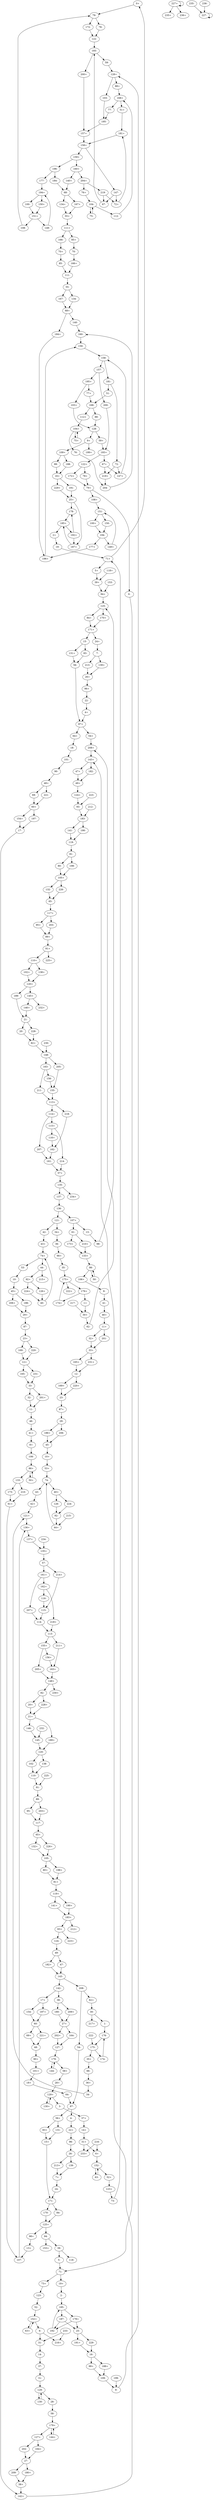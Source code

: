 digraph adj {
graph [k=96]
edge [d=-95]
"0+" [l=33540 C=1498101]
"0-" [l=33540 C=1498101]
"1+" [l=37012 C=2038334]
"1-" [l=37012 C=2038334]
"2+" [l=61740 C=2698121]
"2-" [l=61740 C=2698121]
"3+" [l=67444 C=3266688]
"3-" [l=67444 C=3266688]
"4+" [l=29503 C=1542237]
"4-" [l=29503 C=1542237]
"5+" [l=84972 C=3863995]
"5-" [l=84972 C=3863995]
"6+" [l=141611 C=6398038]
"6-" [l=141611 C=6398038]
"7+" [l=44329 C=2311369]
"7-" [l=44329 C=2311369]
"8+" [l=46213 C=2613711]
"8-" [l=46213 C=2613711]
"9+" [l=10201 C=452182]
"9-" [l=10201 C=452182]
"10+" [l=20785 C=1045123]
"10-" [l=20785 C=1045123]
"11+" [l=18112 C=990060]
"11-" [l=18112 C=990060]
"12+" [l=36057 C=1930518]
"12-" [l=36057 C=1930518]
"13+" [l=50048 C=2535695]
"13-" [l=50048 C=2535695]
"14+" [l=30115 C=1392437]
"14-" [l=30115 C=1392437]
"15+" [l=86993 C=4109862]
"15-" [l=86993 C=4109862]
"16+" [l=134327 C=5870039]
"16-" [l=134327 C=5870039]
"17+" [l=43140 C=2120008]
"17-" [l=43140 C=2120008]
"18+" [l=24105 C=1130801]
"18-" [l=24105 C=1130801]
"19+" [l=45344 C=2021600]
"19-" [l=45344 C=2021600]
"20+" [l=191 C=17942]
"20-" [l=191 C=17942]
"21+" [l=534 C=86101]
"21-" [l=534 C=86101]
"22+" [l=40918 C=2117536]
"22-" [l=40918 C=2117536]
"23+" [l=40483 C=2145231]
"23-" [l=40483 C=2145231]
"24+" [l=22685 C=1109680]
"24-" [l=22685 C=1109680]
"25+" [l=69175 C=2901412]
"25-" [l=69175 C=2901412]
"26+" [l=20635 C=1053610]
"26-" [l=20635 C=1053610]
"27+" [l=17972 C=852931]
"27-" [l=17972 C=852931]
"28+" [l=26123 C=1235463]
"28-" [l=26123 C=1235463]
"29+" [l=21909 C=1142236]
"29-" [l=21909 C=1142236]
"30+" [l=20736 C=1109227]
"30-" [l=20736 C=1109227]
"31+" [l=68039 C=3245839]
"31-" [l=68039 C=3245839]
"32+" [l=191 C=5914]
"32-" [l=191 C=5914]
"33+" [l=6845 C=378990]
"33-" [l=6845 C=378990]
"34+" [l=10710 C=575898]
"34-" [l=10710 C=575898]
"35+" [l=15404 C=788388]
"35-" [l=15404 C=788388]
"36+" [l=41977 C=2280789]
"36-" [l=41977 C=2280789]
"37+" [l=24577 C=1199608]
"37-" [l=24577 C=1199608]
"38+" [l=6741 C=354023]
"38-" [l=6741 C=354023]
"39+" [l=11414 C=506333]
"39-" [l=11414 C=506333]
"40+" [l=8429 C=436848]
"40-" [l=8429 C=436848]
"41+" [l=12753 C=707750]
"41-" [l=12753 C=707750]
"42+" [l=13835 C=722609]
"42-" [l=13835 C=722609]
"43+" [l=37208 C=1876916]
"43-" [l=37208 C=1876916]
"44+" [l=7572 C=393740]
"44-" [l=7572 C=393740]
"45+" [l=17143 C=876790]
"45-" [l=17143 C=876790]
"46+" [l=10671 C=620011]
"46-" [l=10671 C=620011]
"47+" [l=191 C=9237]
"47-" [l=191 C=9237]
"48+" [l=19445 C=966603]
"48-" [l=19445 C=966603]
"49+" [l=614 C=108666]
"49-" [l=614 C=108666]
"50+" [l=9022 C=570612]
"50-" [l=9022 C=570612]
"51+" [l=1668 C=72124]
"51-" [l=1668 C=72124]
"52+" [l=17898 C=747495]
"52-" [l=17898 C=747495]
"53+" [l=32387 C=1689868]
"53-" [l=32387 C=1689868]
"54+" [l=1042 C=52826]
"54-" [l=1042 C=52826]
"55+" [l=1777 C=161656]
"55-" [l=1777 C=161656]
"56+" [l=6500 C=321225]
"56-" [l=6500 C=321225]
"57+" [l=491 C=74781]
"57-" [l=491 C=74781]
"58+" [l=2107 C=99895]
"58-" [l=2107 C=99895]
"59+" [l=2858 C=142707]
"59-" [l=2858 C=142707]
"60+" [l=13403 C=610313]
"60-" [l=13403 C=610313]
"61+" [l=7401 C=421631]
"61-" [l=7401 C=421631]
"62+" [l=3432 C=191102]
"62-" [l=3432 C=191102]
"63+" [l=2892 C=137333]
"63-" [l=2892 C=137333]
"64+" [l=28595 C=1366471]
"64-" [l=28595 C=1366471]
"65+" [l=459 C=68281]
"65-" [l=459 C=68281]
"66+" [l=8322 C=446141]
"66-" [l=8322 C=446141]
"67+" [l=4385 C=207747]
"67-" [l=4385 C=207747]
"68+" [l=710 C=46996]
"68-" [l=710 C=46996]
"69+" [l=191 C=4152]
"69-" [l=191 C=4152]
"70+" [l=3727 C=159123]
"70-" [l=3727 C=159123]
"71+" [l=375 C=26110]
"71-" [l=375 C=26110]
"72+" [l=1308 C=53251]
"72-" [l=1308 C=53251]
"73+" [l=8817 C=388525]
"73-" [l=8817 C=388525]
"74+" [l=1273 C=134240]
"74-" [l=1273 C=134240]
"75+" [l=3137 C=147624]
"75-" [l=3137 C=147624]
"76+" [l=1908 C=87645]
"76-" [l=1908 C=87645]
"77+" [l=2808 C=129856]
"77-" [l=2808 C=129856]
"78+" [l=259 C=7881]
"78-" [l=259 C=7881]
"79+" [l=138 C=3846]
"79-" [l=138 C=3846]
"80+" [l=191 C=20279]
"80-" [l=191 C=20279]
"81+" [l=268 C=36789]
"81-" [l=268 C=36789]
"82+" [l=364 C=48418]
"82-" [l=364 C=48418]
"83+" [l=191 C=349]
"83-" [l=191 C=349]
"84+" [l=203 C=5520]
"84-" [l=203 C=5520]
"85+" [l=546 C=21347]
"85-" [l=546 C=21347]
"86+" [l=899 C=102127]
"86-" [l=899 C=102127]
"87+" [l=5711 C=311776]
"87-" [l=5711 C=311776]
"88+" [l=1681 C=79705]
"88-" [l=1681 C=79705]
"89+" [l=227 C=23543]
"89-" [l=227 C=23543]
"90+" [l=2566 C=114405]
"90-" [l=2566 C=114405]
"91+" [l=254 C=33090]
"91-" [l=254 C=33090]
"92+" [l=678 C=29078]
"92-" [l=678 C=29078]
"93+" [l=187 C=17578]
"93-" [l=187 C=17578]
"94+" [l=2530 C=116676]
"94-" [l=2530 C=116676]
"95+" [l=191 C=17286]
"95-" [l=191 C=17286]
"96+" [l=8528 C=413936]
"96-" [l=8528 C=413936]
"97+" [l=449 C=36391]
"97-" [l=449 C=36391]
"98+" [l=2124 C=105700]
"98-" [l=2124 C=105700]
"99+" [l=191 C=3045]
"99-" [l=191 C=3045]
"100+" [l=322 C=10630]
"100-" [l=322 C=10630]
"101+" [l=3435 C=150995]
"101-" [l=3435 C=150995]
"102+" [l=191 C=22194]
"102-" [l=191 C=22194]
"103+" [l=1105 C=50437]
"103-" [l=1105 C=50437]
"104+" [l=151 C=5429]
"104-" [l=151 C=5429]
"105+" [l=234 C=31807]
"105-" [l=234 C=31807]
"106+" [l=145 C=2837]
"106-" [l=145 C=2837]
"107+" [l=376 C=31556]
"107-" [l=376 C=31556]
"108+" [l=428 C=14976]
"108-" [l=428 C=14976]
"109+" [l=2666 C=107244]
"109-" [l=2666 C=107244]
"110+" [l=361 C=53982]
"110-" [l=361 C=53982]
"111+" [l=1450 C=118360]
"111-" [l=1450 C=118360]
"112+" [l=383 C=13055]
"112-" [l=383 C=13055]
"113+" [l=555 C=83054]
"113-" [l=555 C=83054]
"114+" [l=96 C=182]
"114-" [l=96 C=182]
"115+" [l=96 C=171]
"115-" [l=96 C=171]
"116+" [l=189 C=14400]
"116-" [l=189 C=14400]
"117+" [l=466 C=69649]
"117-" [l=466 C=69649]
"118+" [l=120 C=58]
"118-" [l=120 C=58]
"119+" [l=462 C=72071]
"119-" [l=462 C=72071]
"120+" [l=211 C=26114]
"120-" [l=211 C=26114]
"121+" [l=176 C=8973]
"121-" [l=176 C=8973]
"122+" [l=611 C=51960]
"122-" [l=611 C=51960]
"123+" [l=210 C=2744]
"123-" [l=210 C=2744]
"124+" [l=111 C=3184]
"124-" [l=111 C=3184]
"125+" [l=422 C=34058]
"125-" [l=422 C=34058]
"126+" [l=191 C=5348]
"126-" [l=191 C=5348]
"127+" [l=913 C=52818]
"127-" [l=913 C=52818]
"128+" [l=354 C=23317]
"128-" [l=354 C=23317]
"129+" [l=98 C=677]
"129-" [l=98 C=677]
"130+" [l=96 C=181]
"130-" [l=96 C=181]
"131+" [l=191 C=4260]
"131-" [l=191 C=4260]
"132+" [l=191 C=19684]
"132-" [l=191 C=19684]
"133+" [l=743 C=31283]
"133-" [l=743 C=31283]
"134+" [l=191 C=6879]
"134-" [l=191 C=6879]
"135+" [l=411 C=69210]
"135-" [l=411 C=69210]
"136+" [l=113 C=4084]
"136-" [l=113 C=4084]
"137+" [l=100 C=1154]
"137-" [l=100 C=1154]
"138+" [l=191 C=427]
"138-" [l=191 C=427]
"139+" [l=191 C=5296]
"139-" [l=191 C=5296]
"140+" [l=461 C=15106]
"140-" [l=461 C=15106]
"141+" [l=191 C=16490]
"141-" [l=191 C=16490]
"142+" [l=96 C=67]
"142-" [l=96 C=67]
"143+" [l=99 C=584]
"143-" [l=99 C=584]
"144+" [l=159 C=3759]
"144-" [l=159 C=3759]
"145+" [l=131 C=7268]
"145-" [l=131 C=7268]
"146+" [l=155 C=11581]
"146-" [l=155 C=11581]
"147+" [l=191 C=9514]
"147-" [l=191 C=9514]
"148+" [l=101 C=1313]
"148-" [l=101 C=1313]
"149+" [l=301 C=10377]
"149-" [l=301 C=10377]
"150+" [l=322 C=11091]
"150-" [l=322 C=11091]
"151+" [l=122 C=2632]
"151-" [l=122 C=2632]
"152+" [l=178 C=7137]
"152-" [l=178 C=7137]
"153+" [l=138 C=133]
"153-" [l=138 C=133]
"154+" [l=191 C=249]
"154-" [l=191 C=249]
"155+" [l=111 C=2275]
"155-" [l=111 C=2275]
"156+" [l=175 C=11939]
"156-" [l=175 C=11939]
"157+" [l=98 C=584]
"157-" [l=98 C=584]
"158+" [l=126 C=7905]
"158-" [l=126 C=7905]
"159+" [l=105 C=1599]
"159-" [l=105 C=1599]
"160+" [l=176 C=6750]
"160-" [l=176 C=6750]
"161+" [l=96 C=181]
"161-" [l=96 C=181]
"162+" [l=96 C=163]
"162-" [l=96 C=163]
"163+" [l=111 C=3390]
"163-" [l=111 C=3390]
"164+" [l=205 C=2785]
"164-" [l=205 C=2785]
"165+" [l=371 C=11331]
"165-" [l=371 C=11331]
"166+" [l=483 C=16788]
"166-" [l=483 C=16788]
"167+" [l=191 C=507]
"167-" [l=191 C=507]
"168+" [l=138 C=3843]
"168-" [l=138 C=3843]
"169+" [l=191 C=4530]
"169-" [l=191 C=4530]
"170+" [l=203 C=6212]
"170-" [l=203 C=6212]
"171+" [l=138 C=5292]
"171-" [l=138 C=5292]
"172+" [l=259 C=7284]
"172-" [l=259 C=7284]
"173+" [l=191 C=5464]
"173-" [l=191 C=5464]
"174+" [l=97 C=510]
"174-" [l=97 C=510]
"175+" [l=96 C=255]
"175-" [l=96 C=255]
"176+" [l=99 C=1020]
"176-" [l=99 C=1020]
"177+" [l=321 C=10896]
"177-" [l=321 C=10896]
"178+" [l=293 C=8808]
"178-" [l=293 C=8808]
"179+" [l=118 C=3117]
"179-" [l=118 C=3117]
"180+" [l=191 C=5889]
"180-" [l=191 C=5889]
"181+" [l=111 C=1540]
"181-" [l=111 C=1540]
"182+" [l=191 C=9120]
"182-" [l=191 C=9120]
"183+" [l=128 C=6760]
"183-" [l=128 C=6760]
"184+" [l=430 C=13426]
"184-" [l=430 C=13426]
"185+" [l=170 C=5257]
"185-" [l=170 C=5257]
"186+" [l=191 C=4796]
"186-" [l=191 C=4796]
"187+" [l=290 C=8359]
"187-" [l=290 C=8359]
"188+" [l=191 C=684]
"188-" [l=191 C=684]
"189+" [l=191 C=963]
"189-" [l=191 C=963]
"190+" [l=191 C=241]
"190-" [l=191 C=241]
"191+" [l=191 C=4053]
"191-" [l=191 C=4053]
"192+" [l=245 C=6108]
"192-" [l=245 C=6108]
"193+" [l=100 C=707]
"193-" [l=100 C=707]
"194+" [l=121 C=2661]
"194-" [l=121 C=2661]
"195+" [l=96 C=107]
"195-" [l=96 C=107]
"196+" [l=198 C=7557]
"196-" [l=198 C=7557]
"197+" [l=191 C=4468]
"197-" [l=191 C=4468]
"198+" [l=191 C=504]
"198-" [l=191 C=504]
"199+" [l=142 C=121]
"199-" [l=142 C=121]
"200+" [l=107 C=1111]
"200-" [l=107 C=1111]
"201+" [l=191 C=368]
"201-" [l=191 C=368]
"202+" [l=165 C=1695]
"202-" [l=165 C=1695]
"203+" [l=191 C=576]
"203-" [l=191 C=576]
"204+" [l=98 C=152]
"204-" [l=98 C=152]
"205+" [l=191 C=480]
"205-" [l=191 C=480]
"206+" [l=191 C=303]
"206-" [l=191 C=303]
"207+" [l=191 C=1499]
"207-" [l=191 C=1499]
"208+" [l=96 C=75]
"208-" [l=96 C=75]
"209+" [l=191 C=233]
"209-" [l=191 C=233]
"210+" [l=191 C=382]
"210-" [l=191 C=382]
"211+" [l=191 C=472]
"211-" [l=191 C=472]
"212+" [l=162 C=163]
"212-" [l=162 C=163]
"213+" [l=191 C=422]
"213-" [l=191 C=422]
"214+" [l=191 C=670]
"214-" [l=191 C=670]
"215+" [l=128 C=90]
"215-" [l=128 C=90]
"216+" [l=170 C=206]
"216-" [l=170 C=206]
"217+" [l=123 C=72]
"217-" [l=123 C=72]
"218+" [l=191 C=564]
"218-" [l=191 C=564]
"219+" [l=97 C=6]
"219-" [l=97 C=6]
"220+" [l=191 C=205]
"220-" [l=191 C=205]
"221+" [l=191 C=226]
"221-" [l=191 C=226]
"222+" [l=101 C=18]
"222-" [l=101 C=18]
"223+" [l=118 C=46]
"223-" [l=118 C=46]
"224+" [l=191 C=397]
"224-" [l=191 C=397]
"225+" [l=115 C=54]
"225-" [l=115 C=54]
"226+" [l=191 C=295]
"226-" [l=191 C=295]
"227+" [l=96 C=255]
"227-" [l=96 C=255]
"228+" [l=191 C=262]
"228-" [l=191 C=262]
"229+" [l=191 C=257]
"229-" [l=191 C=257]
"230+" [l=166 C=184]
"230-" [l=166 C=184]
"231+" [l=98 C=15]
"231-" [l=98 C=15]
"232+" [l=147 C=143]
"232-" [l=147 C=143]
"233+" [l=118 C=66]
"233-" [l=118 C=66]
"234+" [l=121 C=90]
"234-" [l=121 C=90]
"235+" [l=120 C=156]
"235-" [l=120 C=156]
"236+" [l=108 C=34]
"236-" [l=108 C=34]
"0+" -> "79-"
"0-" -> "71-"
"1+" -> "30+"
"1-" -> "176-"
"2+" -> "19-"
"2-" -> "185-"
"3+" -> "129-"
"3-" -> "37+"
"4+" -> "97+"
"4-" -> "22+"
"5+" -> "39+"
"5-" -> "71-"
"6+" -> "152-"
"6-" -> "31-"
"6-" -> "216+"
"7+" -> "24-"
"7-" -> "139+"
"7-" -> "213-"
"8+" -> "106-"
"8-" -> "41-"
"9+" -> "109+"
"9+" -> "199+"
"9-" -> "128+"
"10+" -> "53+"
"10-" -> "45+"
"11+" -> "32+"
"11+" -> "201-"
"11-" -> "46-"
"12+" -> "165-"
"12+" -> "231-"
"12-" -> "169+"
"12-" -> "220+"
"13+" -> "107-"
"13-" -> "98-"
"14+" -> "31+"
"14-" -> "37-"
"15+" -> "171-"
"15-" -> "83-"
"15-" -> "131+"
"16+" -> "191-"
"16+" -> "229+"
"16-" -> "99+"
"16-" -> "188+"
"17+" -> "154-"
"17+" -> "197+"
"17-" -> "142+"
"18+" -> "64-"
"18-" -> "101-"
"19+" -> "2-"
"19-" -> "71+"
"20+" -> "21+"
"20-" -> "82+"
"21+" -> "146-"
"21+" -> "189+"
"21-" -> "20-"
"21-" -> "228-"
"22+" -> "96-"
"22-" -> "4+"
"23+" -> "169-"
"23+" -> "220-"
"23-" -> "87+"
"24+" -> "7-"
"24-" -> "171-"
"25+" -> "178-"
"25+" -> "187+"
"25-" -> "191+"
"25-" -> "229-"
"26+" -> "96+"
"26-" -> "139-"
"26-" -> "213+"
"27+" -> "164-"
"27+" -> "202+"
"27-" -> "180+"
"27-" -> "209-"
"28+" -> "129+"
"28-" -> "58-"
"29+" -> "87-"
"29-" -> "186+"
"29-" -> "206-"
"30+" -> "62-"
"30-" -> "1-"
"30-" -> "217+"
"31+" -> "6+"
"31+" -> "233+"
"31-" -> "14-"
"32+" -> "33+"
"32-" -> "11-"
"33+" -> "165+"
"33+" -> "231+"
"33-" -> "32-"
"33-" -> "201+"
"34+" -> "36-"
"34-" -> "121+"
"35+" -> "66-"
"35-" -> "175+"
"36+" -> "34-"
"36-" -> "66+"
"37+" -> "14+"
"37-" -> "3+"
"38+" -> "142+"
"38-" -> "180-"
"38-" -> "209+"
"39+" -> "94+"
"39-" -> "5-"
"39-" -> "118-"
"40+" -> "126-"
"40+" -> "224-"
"40-" -> "74+"
"41+" -> "8+"
"41-" -> "46+"
"42+" -> "121+"
"42-" -> "43+"
"43+" -> "74+"
"43-" -> "42+"
"44+" -> "74-"
"44-" -> "92+"
"44-" -> "215+"
"45+" -> "186-"
"45+" -> "206+"
"45-" -> "10+"
"46+" -> "11+"
"46-" -> "41+"
"47+" -> "49+"
"47-" -> "143-"
"48+" -> "69-"
"48+" -> "221-"
"48-" -> "90+"
"49+" -> "124+"
"49-" -> "47-"
"49-" -> "182+"
"50+" -> "86+"
"50-" -> "86-"
"51+" -> "181+"
"51-" -> "168-"
"52+" -> "123+"
"52-" -> "152+"
"53+" -> "74-"
"53-" -> "10-"
"54+" -> "208+"
"54-" -> "97-"
"55+" -> "111+"
"55-" -> "134-"
"55-" -> "167-"
"56+" -> "83+"
"56+" -> "131-"
"56-" -> "97+"
"57+" -> "135-"
"57-" -> "161+"
"57-" -> "214+"
"58+" -> "28+"
"58-" -> "179+"
"59+" -> "193+"
"59-" -> "128+"
"60+" -> "154+"
"60+" -> "197-"
"60-" -> "69+"
"60-" -> "221+"
"61+" -> "107-"
"61-" -> "173+"
"61-" -> "210+"
"62+" -> "30-"
"62-" -> "208+"
"63+" -> "152+"
"63-" -> "152-"
"64+" -> "18-"
"64-" -> "97-"
"65+" -> "132+"
"65+" -> "226+"
"65-" -> "117+"
"66+" -> "35-"
"66-" -> "36+"
"67+" -> "147+"
"67+" -> "219+"
"67-" -> "193-"
"68+" -> "140-"
"68+" -> "184+"
"68-" -> "134+"
"68-" -> "167+"
"69+" -> "48-"
"69-" -> "60+"
"70+" -> "85-"
"70-" -> "166+"
"71+" -> "0+"
"71+" -> "5+"
"71-" -> "19+"
"71-" -> "73+"
"72+" -> "181+"
"72-" -> "147+"
"72-" -> "219+"
"73+" -> "123-"
"73-" -> "71+"
"74+" -> "44-"
"74+" -> "53-"
"74-" -> "40+"
"74-" -> "43-"
"75+" -> "104+"
"75-" -> "104-"
"76+" -> "104-"
"76-" -> "204-"
"77+" -> "168-"
"77-" -> "195-"
"78+" -> "79+"
"78-" -> "122-"
"79+" -> "0-"
"79+" -> "108+"
"79-" -> "78-"
"79-" -> "172-"
"80+" -> "81+"
"80-" -> "105+"
"81+" -> "119+"
"81-" -> "80-"
"81-" -> "198-"
"82+" -> "148-"
"82-" -> "20+"
"82-" -> "228+"
"83+" -> "15+"
"83-" -> "56-"
"84+" -> "171+"
"84-" -> "125+"
"85+" -> "70-"
"85-" -> "111-"
"86+" -> "50+"
"86+" -> "133-"
"86-" -> "50-"
"86-" -> "106+"
"87+" -> "29-"
"87-" -> "23+"
"88+" -> "168+"
"88-" -> "128-"
"89+" -> "91+"
"89-" -> "95-"
"89-" -> "203+"
"90+" -> "101+"
"90-" -> "48+"
"91+" -> "110+"
"91+" -> "225+"
"91-" -> "89-"
"92+" -> "126+"
"92+" -> "224+"
"92-" -> "44+"
"93+" -> "124-"
"93+" -> "223+"
"93-" -> "183-"
"94+" -> "125-"
"94-" -> "39-"
"94-" -> "153+"
"95+" -> "89+"
"95-" -> "117-"
"96+" -> "22-"
"96-" -> "26-"
"97+" -> "54+"
"97+" -> "64+"
"97-" -> "4-"
"97-" -> "56+"
"98+" -> "13+"
"98-" -> "125-"
"99+" -> "109-"
"99-" -> "16+"
"100+" -> "194-"
"100-" -> "151+"
"101+" -> "18+"
"101-" -> "90-"
"102+" -> "120+"
"102-" -> "110-"
"103+" -> "128-"
"103-" -> "195-"
"104+" -> "75+"
"104+" -> "76-"
"104-" -> "75-"
"104-" -> "112-"
"105+" -> "132-"
"105+" -> "226-"
"105-" -> "80+"
"105-" -> "198+"
"106+" -> "8-"
"106-" -> "86+"
"107+" -> "13-"
"107+" -> "61-"
"107-" -> "136+"
"108+" -> "151-"
"108-" -> "79-"
"109+" -> "99-"
"109+" -> "188-"
"109-" -> "9-"
"110+" -> "102+"
"110+" -> "138+"
"110-" -> "91-"
"111+" -> "85+"
"111+" -> "166-"
"111-" -> "55-"
"112+" -> "104+"
"112-" -> "168+"
"113+" -> "114+"
"113+" -> "218-"
"113-" -> "155+"
"113-" -> "211+"
"114+" -> "115+"
"114+" -> "207-"
"114-" -> "113-"
"115+" -> "116+"
"115+" -> "214-"
"115-" -> "114-"
"116+" -> "162-"
"116-" -> "115-"
"117+" -> "95+"
"117+" -> "203-"
"117-" -> "65+"
"118+" -> "39+"
"119+" -> "141+"
"119+" -> "190+"
"119-" -> "81-"
"120+" -> "145+"
"120+" -> "189-"
"120-" -> "102-"
"120-" -> "138-"
"121+" -> "136+"
"121-" -> "34+"
"121-" -> "42-"
"122+" -> "78+"
"122+" -> "172+"
"122-" -> "193-"
"123+" -> "73-"
"123-" -> "52-"
"124+" -> "93-"
"124-" -> "49-"
"125+" -> "94-"
"125+" -> "98+"
"125-" -> "84+"
"125-" -> "170+"
"126+" -> "40-"
"126-" -> "92-"
"127+" -> "164+"
"127+" -> "202-"
"127-" -> "179-"
"128+" -> "88+"
"128+" -> "103-"
"128-" -> "9+"
"128-" -> "59+"
"129+" -> "3-"
"129+" -> "130+"
"129-" -> "28-"
"129-" -> "130-"
"130+" -> "129+"
"130-" -> "129-"
"131+" -> "56-"
"131-" -> "15+"
"132+" -> "105-"
"132-" -> "65-"
"133+" -> "86-"
"133-" -> "173-"
"133-" -> "210-"
"134+" -> "55+"
"134-" -> "68+"
"135+" -> "57-"
"135-" -> "137-"
"135-" -> "234+"
"136+" -> "137+"
"136-" -> "107+"
"136-" -> "121-"
"137+" -> "135+"
"137-" -> "136-"
"138+" -> "120+"
"138-" -> "110-"
"139+" -> "26+"
"139-" -> "7+"
"140+" -> "68-"
"140-" -> "160-"
"141+" -> "183+"
"141-" -> "119-"
"142+" -> "143+"
"142-" -> "17+"
"142-" -> "38-"
"143+" -> "47+"
"143+" -> "182-"
"143-" -> "142-"
"143-" -> "208-"
"144+" -> "179+"
"144-" -> "179-"
"145+" -> "146+"
"145+" -> "232+"
"145-" -> "120-"
"146+" -> "21-"
"146-" -> "145-"
"147+" -> "158-"
"147-" -> "67-"
"147-" -> "72+"
"148+" -> "82-"
"148+" -> "230+"
"148-" -> "163-"
"148-" -> "205-"
"149+" -> "151-"
"149-" -> "194+"
"150+" -> "151+"
"150-" -> "194-"
"151+" -> "108-"
"151+" -> "149-"
"151-" -> "100+"
"151-" -> "150-"
"152+" -> "6-"
"152+" -> "63+"
"152-" -> "52+"
"152-" -> "63-"
"153-" -> "94+"
"154+" -> "17-"
"154-" -> "60-"
"155+" -> "156+"
"155+" -> "205+"
"155-" -> "113+"
"156+" -> "163+"
"156-" -> "155-"
"157+" -> "158+"
"157-" -> "195+"
"157-" -> "200-"
"158+" -> "147-"
"158+" -> "159+"
"158-" -> "157-"
"158-" -> "181-"
"159+" -> "160+"
"159+" -> "196-"
"159-" -> "158-"
"160+" -> "140+"
"160+" -> "204+"
"160-" -> "159-"
"161+" -> "162+"
"161+" -> "207+"
"161-" -> "57+"
"162+" -> "116-"
"162+" -> "218+"
"162-" -> "161-"
"163+" -> "148+"
"163-" -> "156-"
"163-" -> "211-"
"164+" -> "27-"
"164-" -> "127-"
"165+" -> "12-"
"165-" -> "33-"
"166+" -> "111-"
"166-" -> "70+"
"167+" -> "55+"
"167-" -> "68+"
"168+" -> "51+"
"168+" -> "77-"
"168-" -> "88-"
"168-" -> "112+"
"169+" -> "23-"
"169-" -> "12+"
"170+" -> "171+"
"170-" -> "125+"
"171+" -> "15-"
"171+" -> "24+"
"171-" -> "84-"
"171-" -> "170-"
"172+" -> "79+"
"172-" -> "122-"
"173+" -> "133+"
"173-" -> "61+"
"174+" -> "175+"
"174-" -> "176-"
"175+" -> "176+"
"175+" -> "222+"
"175-" -> "35+"
"175-" -> "174-"
"176+" -> "1+"
"176+" -> "174+"
"176-" -> "175-"
"177+" -> "196+"
"177-" -> "194+"
"178+" -> "25-"
"178+" -> "192-"
"178-" -> "185+"
"179+" -> "127+"
"179+" -> "144+"
"179-" -> "58+"
"179-" -> "144-"
"180+" -> "38+"
"180-" -> "27+"
"181+" -> "158+"
"181-" -> "51-"
"181-" -> "72-"
"182+" -> "143-"
"182-" -> "49+"
"183+" -> "93+"
"183+" -> "212+"
"183-" -> "141-"
"183-" -> "190-"
"184+" -> "196+"
"184-" -> "68-"
"185+" -> "2+"
"185+" -> "192+"
"185-" -> "178+"
"185-" -> "187-"
"186+" -> "45-"
"186-" -> "29+"
"187+" -> "185+"
"187-" -> "25-"
"187-" -> "192-"
"188+" -> "109-"
"188-" -> "16+"
"189+" -> "120-"
"189-" -> "21-"
"190+" -> "183+"
"190-" -> "119-"
"191+" -> "16-"
"191-" -> "25+"
"192+" -> "178-"
"192+" -> "187+"
"192-" -> "185-"
"193+" -> "67+"
"193+" -> "122+"
"193-" -> "59-"
"193-" -> "200+"
"194+" -> "100-"
"194+" -> "150+"
"194-" -> "149+"
"194-" -> "177+"
"195+" -> "77+"
"195+" -> "103+"
"195-" -> "157+"
"196+" -> "159-"
"196-" -> "177-"
"196-" -> "184-"
"197+" -> "60-"
"197-" -> "17-"
"198+" -> "81+"
"198-" -> "105+"
"199-" -> "9-"
"200+" -> "157+"
"200-" -> "193+"
"201+" -> "11-"
"201-" -> "33+"
"202+" -> "127-"
"202-" -> "27-"
"203+" -> "117-"
"203-" -> "89+"
"204+" -> "76+"
"204+" -> "219-"
"204-" -> "160-"
"205+" -> "148+"
"205-" -> "155-"
"206+" -> "29+"
"206-" -> "45-"
"207+" -> "114-"
"207-" -> "161-"
"208+" -> "143+"
"208-" -> "54-"
"208-" -> "62+"
"209+" -> "27+"
"209-" -> "38+"
"210+" -> "133+"
"210-" -> "61+"
"211+" -> "163+"
"211-" -> "113+"
"212-" -> "183-"
"213+" -> "7+"
"213-" -> "26+"
"214+" -> "115-"
"214-" -> "57+"
"215-" -> "44+"
"216-" -> "6+"
"216-" -> "233+"
"217-" -> "30+"
"218+" -> "113-"
"218-" -> "162-"
"219+" -> "204-"
"219-" -> "67-"
"219-" -> "72+"
"220+" -> "23-"
"220-" -> "12+"
"221+" -> "48-"
"221-" -> "60+"
"222-" -> "175-"
"223-" -> "93-"
"224+" -> "40-"
"224-" -> "92-"
"225-" -> "91-"
"226+" -> "105-"
"226-" -> "65-"
"227+" -> "227+"
"227+" -> "235+"
"227+" -> "236+"
"227-" -> "227-"
"228+" -> "21+"
"228-" -> "82+"
"229+" -> "25+"
"229-" -> "16-"
"230-" -> "148-"
"231+" -> "12-"
"231-" -> "33-"
"232-" -> "145-"
"233-" -> "31-"
"233-" -> "216+"
"234-" -> "135+"
"235-" -> "227-"
"236-" -> "227-"
}
